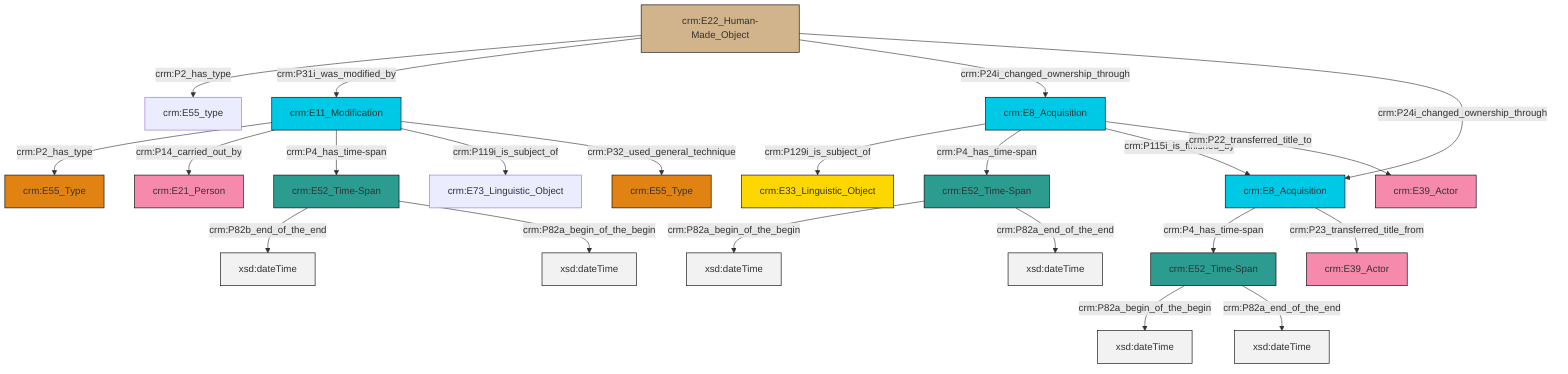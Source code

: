 graph TD
classDef Literal fill:#f2f2f2,stroke:#000000;
classDef CRM_Entity fill:#FFFFFF,stroke:#000000;
classDef Temporal_Entity fill:#00C9E6, stroke:#000000;
classDef Type fill:#E18312, stroke:#000000;
classDef Time-Span fill:#2C9C91, stroke:#000000;
classDef Appellation fill:#FFEB7F, stroke:#000000;
classDef Place fill:#008836, stroke:#000000;
classDef Persistent_Item fill:#B266B2, stroke:#000000;
classDef Conceptual_Object fill:#FFD700, stroke:#000000;
classDef Physical_Thing fill:#D2B48C, stroke:#000000;
classDef Actor fill:#f58aad, stroke:#000000;
classDef PC_Classes fill:#4ce600, stroke:#000000;
classDef Multi fill:#cccccc,stroke:#000000;

0["crm:E52_Time-Span"]:::Time-Span -->|crm:P82b_end_of_the_end| 1[xsd:dateTime]:::Literal
2["crm:E8_Acquisition"]:::Temporal_Entity -->|crm:P129i_is_subject_of| 3["crm:E33_Linguistic_Object"]:::Conceptual_Object
4["crm:E11_Modification"]:::Temporal_Entity -->|crm:P2_has_type| 5["crm:E55_Type"]:::Type
6["crm:E52_Time-Span"]:::Time-Span -->|crm:P82a_begin_of_the_begin| 7[xsd:dateTime]:::Literal
10["crm:E52_Time-Span"]:::Time-Span -->|crm:P82a_begin_of_the_begin| 11[xsd:dateTime]:::Literal
2["crm:E8_Acquisition"]:::Temporal_Entity -->|crm:P4_has_time-span| 10["crm:E52_Time-Span"]:::Time-Span
2["crm:E8_Acquisition"]:::Temporal_Entity -->|crm:P115i_is_finished_by| 14["crm:E8_Acquisition"]:::Temporal_Entity
4["crm:E11_Modification"]:::Temporal_Entity -->|crm:P14_carried_out_by| 16["crm:E21_Person"]:::Actor
4["crm:E11_Modification"]:::Temporal_Entity -->|crm:P4_has_time-span| 0["crm:E52_Time-Span"]:::Time-Span
8["crm:E22_Human-Made_Object"]:::Physical_Thing -->|crm:P2_has_type| 19["crm:E55_type"]:::Default
8["crm:E22_Human-Made_Object"]:::Physical_Thing -->|crm:P31i_was_modified_by| 4["crm:E11_Modification"]:::Temporal_Entity
10["crm:E52_Time-Span"]:::Time-Span -->|crm:P82a_end_of_the_end| 20[xsd:dateTime]:::Literal
2["crm:E8_Acquisition"]:::Temporal_Entity -->|crm:P22_transferred_title_to| 21["crm:E39_Actor"]:::Actor
14["crm:E8_Acquisition"]:::Temporal_Entity -->|crm:P4_has_time-span| 6["crm:E52_Time-Span"]:::Time-Span
8["crm:E22_Human-Made_Object"]:::Physical_Thing -->|crm:P24i_changed_ownership_through| 2["crm:E8_Acquisition"]:::Temporal_Entity
6["crm:E52_Time-Span"]:::Time-Span -->|crm:P82a_end_of_the_end| 30[xsd:dateTime]:::Literal
0["crm:E52_Time-Span"]:::Time-Span -->|crm:P82a_begin_of_the_begin| 31[xsd:dateTime]:::Literal
14["crm:E8_Acquisition"]:::Temporal_Entity -->|crm:P23_transferred_title_from| 28["crm:E39_Actor"]:::Actor
4["crm:E11_Modification"]:::Temporal_Entity -->|crm:P119i_is_subject_of| 23["crm:E73_Linguistic_Object"]:::Default
8["crm:E22_Human-Made_Object"]:::Physical_Thing -->|crm:P24i_changed_ownership_through| 14["crm:E8_Acquisition"]:::Temporal_Entity
4["crm:E11_Modification"]:::Temporal_Entity -->|crm:P32_used_general_technique| 25["crm:E55_Type"]:::Type